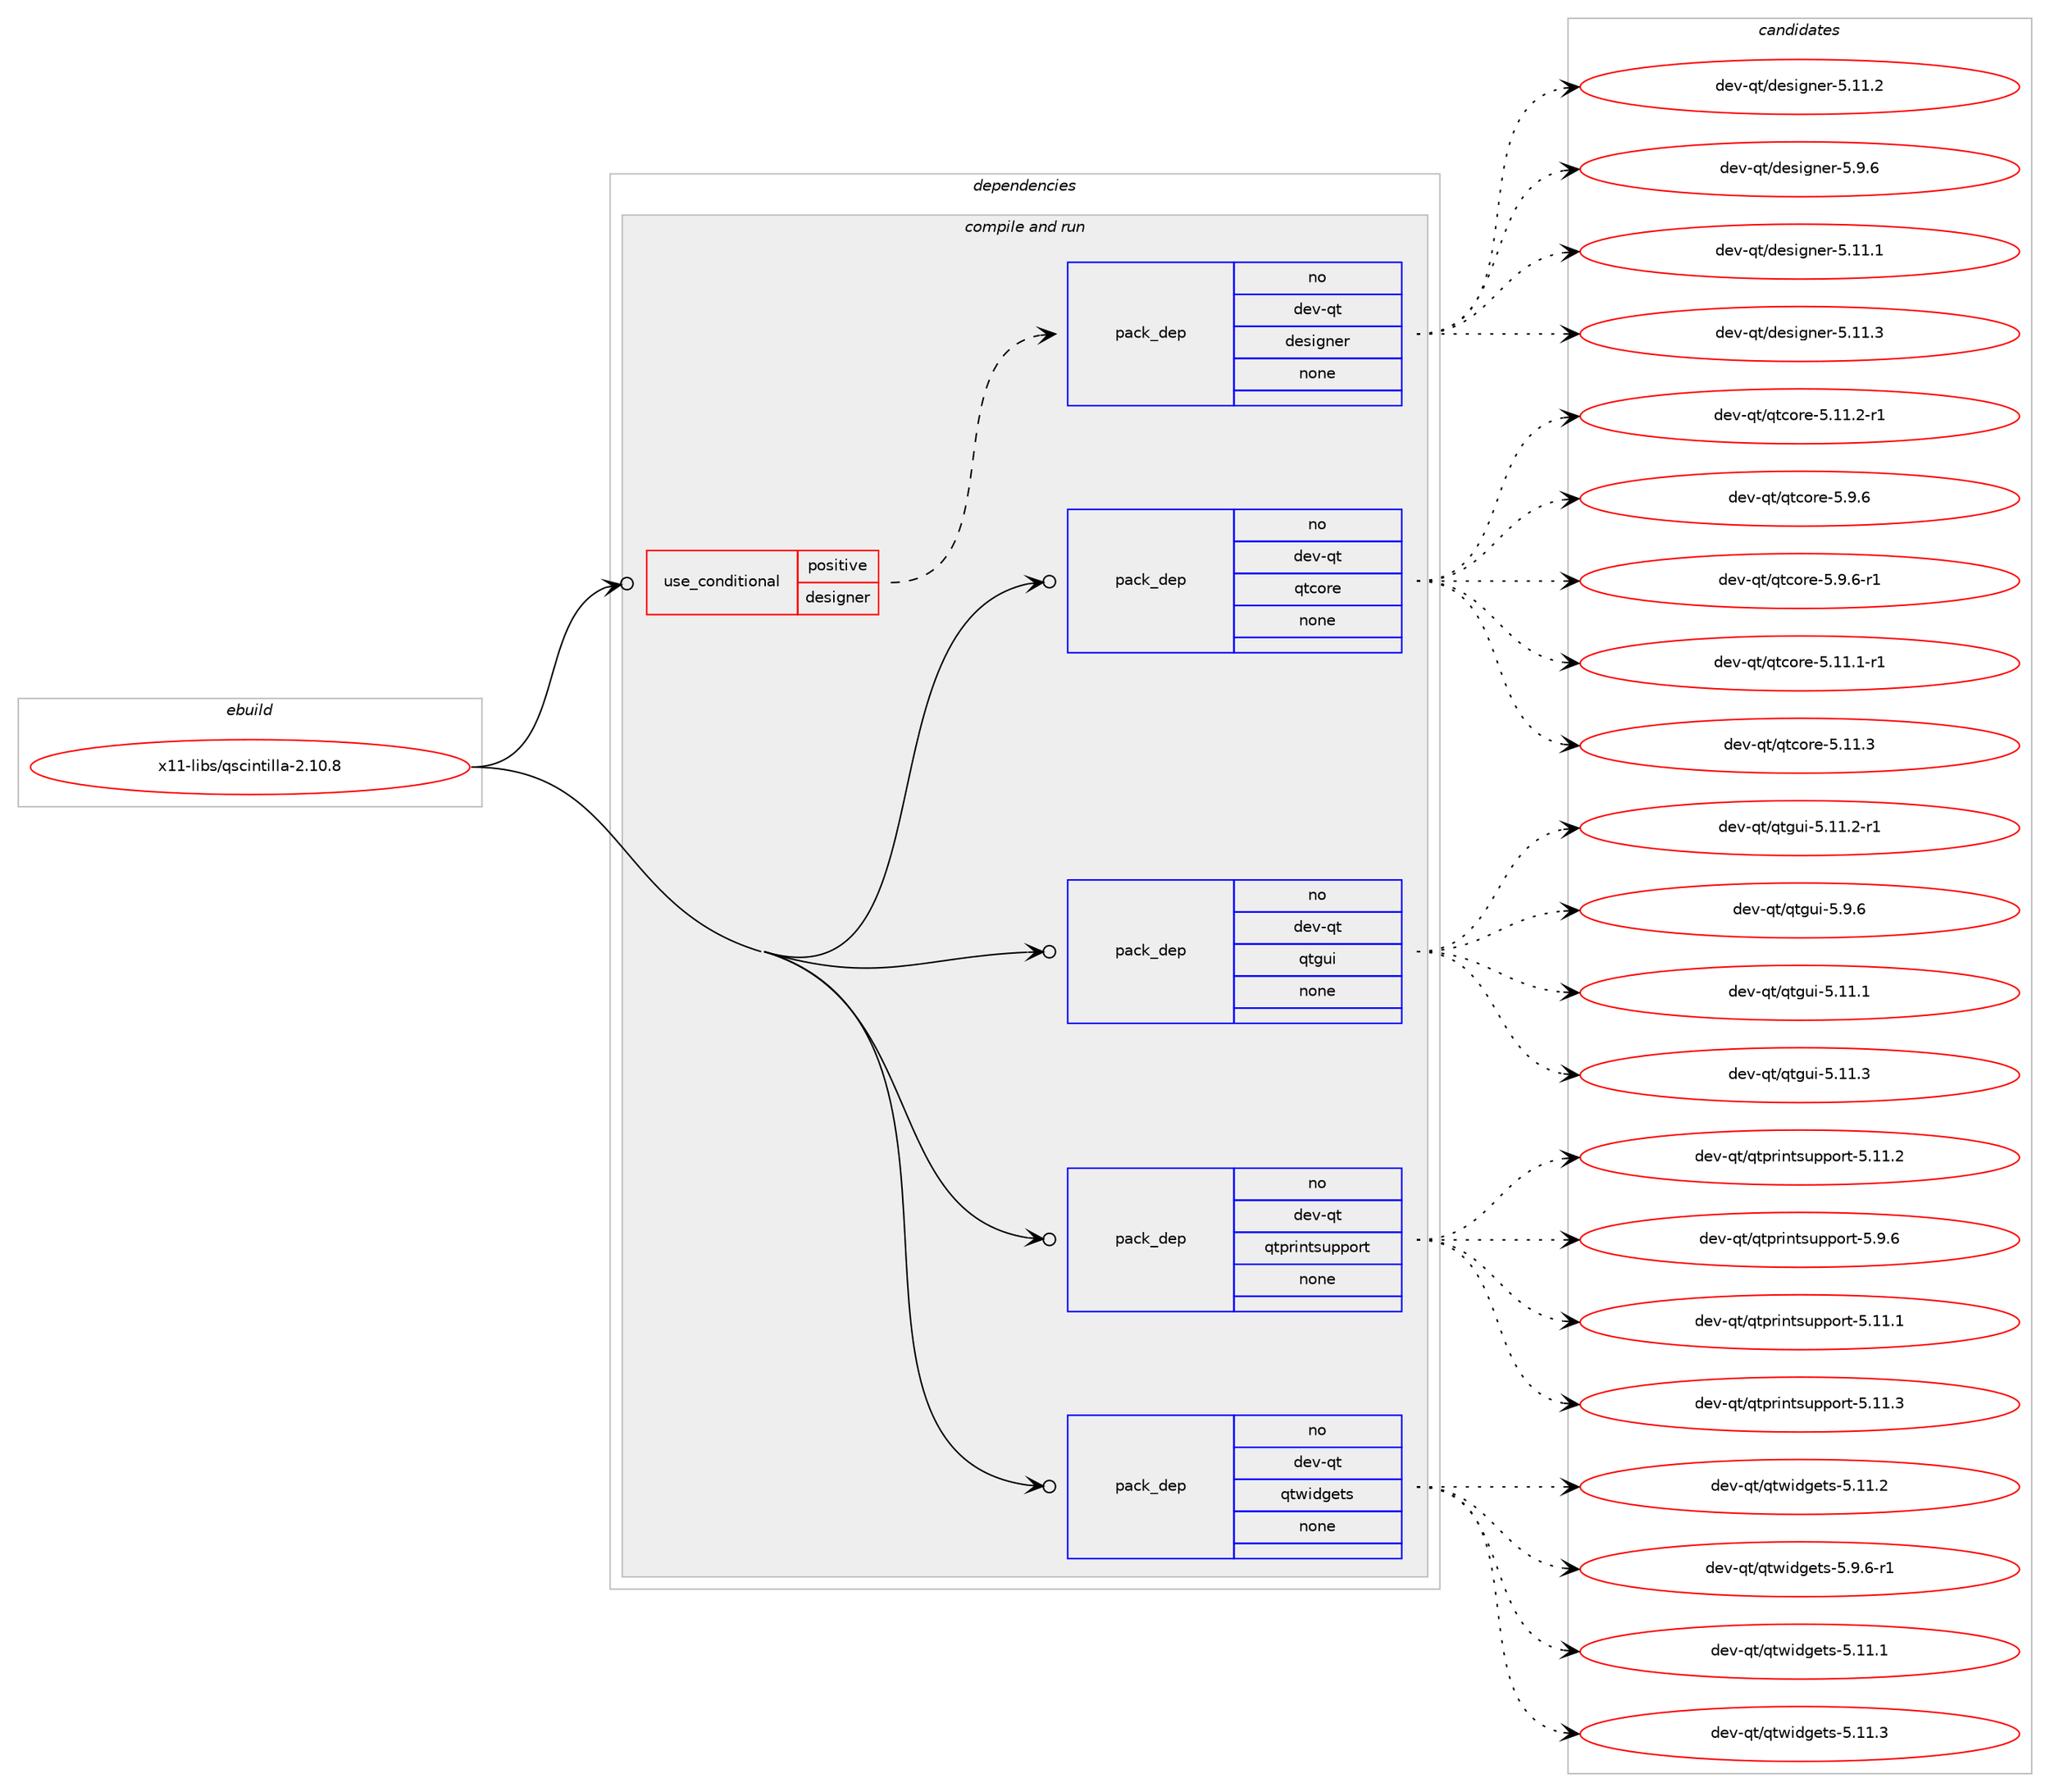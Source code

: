 digraph prolog {

# *************
# Graph options
# *************

newrank=true;
concentrate=true;
compound=true;
graph [rankdir=LR,fontname=Helvetica,fontsize=10,ranksep=1.5];#, ranksep=2.5, nodesep=0.2];
edge  [arrowhead=vee];
node  [fontname=Helvetica,fontsize=10];

# **********
# The ebuild
# **********

subgraph cluster_leftcol {
color=gray;
rank=same;
label=<<i>ebuild</i>>;
id [label="x11-libs/qscintilla-2.10.8", color=red, width=4, href="../x11-libs/qscintilla-2.10.8.svg"];
}

# ****************
# The dependencies
# ****************

subgraph cluster_midcol {
color=gray;
label=<<i>dependencies</i>>;
subgraph cluster_compile {
fillcolor="#eeeeee";
style=filled;
label=<<i>compile</i>>;
}
subgraph cluster_compileandrun {
fillcolor="#eeeeee";
style=filled;
label=<<i>compile and run</i>>;
subgraph cond1269 {
dependency8331 [label=<<TABLE BORDER="0" CELLBORDER="1" CELLSPACING="0" CELLPADDING="4"><TR><TD ROWSPAN="3" CELLPADDING="10">use_conditional</TD></TR><TR><TD>positive</TD></TR><TR><TD>designer</TD></TR></TABLE>>, shape=none, color=red];
subgraph pack6884 {
dependency8332 [label=<<TABLE BORDER="0" CELLBORDER="1" CELLSPACING="0" CELLPADDING="4" WIDTH="220"><TR><TD ROWSPAN="6" CELLPADDING="30">pack_dep</TD></TR><TR><TD WIDTH="110">no</TD></TR><TR><TD>dev-qt</TD></TR><TR><TD>designer</TD></TR><TR><TD>none</TD></TR><TR><TD></TD></TR></TABLE>>, shape=none, color=blue];
}
dependency8331:e -> dependency8332:w [weight=20,style="dashed",arrowhead="vee"];
}
id:e -> dependency8331:w [weight=20,style="solid",arrowhead="odotvee"];
subgraph pack6885 {
dependency8333 [label=<<TABLE BORDER="0" CELLBORDER="1" CELLSPACING="0" CELLPADDING="4" WIDTH="220"><TR><TD ROWSPAN="6" CELLPADDING="30">pack_dep</TD></TR><TR><TD WIDTH="110">no</TD></TR><TR><TD>dev-qt</TD></TR><TR><TD>qtcore</TD></TR><TR><TD>none</TD></TR><TR><TD></TD></TR></TABLE>>, shape=none, color=blue];
}
id:e -> dependency8333:w [weight=20,style="solid",arrowhead="odotvee"];
subgraph pack6886 {
dependency8334 [label=<<TABLE BORDER="0" CELLBORDER="1" CELLSPACING="0" CELLPADDING="4" WIDTH="220"><TR><TD ROWSPAN="6" CELLPADDING="30">pack_dep</TD></TR><TR><TD WIDTH="110">no</TD></TR><TR><TD>dev-qt</TD></TR><TR><TD>qtgui</TD></TR><TR><TD>none</TD></TR><TR><TD></TD></TR></TABLE>>, shape=none, color=blue];
}
id:e -> dependency8334:w [weight=20,style="solid",arrowhead="odotvee"];
subgraph pack6887 {
dependency8335 [label=<<TABLE BORDER="0" CELLBORDER="1" CELLSPACING="0" CELLPADDING="4" WIDTH="220"><TR><TD ROWSPAN="6" CELLPADDING="30">pack_dep</TD></TR><TR><TD WIDTH="110">no</TD></TR><TR><TD>dev-qt</TD></TR><TR><TD>qtprintsupport</TD></TR><TR><TD>none</TD></TR><TR><TD></TD></TR></TABLE>>, shape=none, color=blue];
}
id:e -> dependency8335:w [weight=20,style="solid",arrowhead="odotvee"];
subgraph pack6888 {
dependency8336 [label=<<TABLE BORDER="0" CELLBORDER="1" CELLSPACING="0" CELLPADDING="4" WIDTH="220"><TR><TD ROWSPAN="6" CELLPADDING="30">pack_dep</TD></TR><TR><TD WIDTH="110">no</TD></TR><TR><TD>dev-qt</TD></TR><TR><TD>qtwidgets</TD></TR><TR><TD>none</TD></TR><TR><TD></TD></TR></TABLE>>, shape=none, color=blue];
}
id:e -> dependency8336:w [weight=20,style="solid",arrowhead="odotvee"];
}
subgraph cluster_run {
fillcolor="#eeeeee";
style=filled;
label=<<i>run</i>>;
}
}

# **************
# The candidates
# **************

subgraph cluster_choices {
rank=same;
color=gray;
label=<<i>candidates</i>>;

subgraph choice6884 {
color=black;
nodesep=1;
choice100101118451131164710010111510510311010111445534649494650 [label="dev-qt/designer-5.11.2", color=red, width=4,href="../dev-qt/designer-5.11.2.svg"];
choice1001011184511311647100101115105103110101114455346574654 [label="dev-qt/designer-5.9.6", color=red, width=4,href="../dev-qt/designer-5.9.6.svg"];
choice100101118451131164710010111510510311010111445534649494649 [label="dev-qt/designer-5.11.1", color=red, width=4,href="../dev-qt/designer-5.11.1.svg"];
choice100101118451131164710010111510510311010111445534649494651 [label="dev-qt/designer-5.11.3", color=red, width=4,href="../dev-qt/designer-5.11.3.svg"];
dependency8332:e -> choice100101118451131164710010111510510311010111445534649494650:w [style=dotted,weight="100"];
dependency8332:e -> choice1001011184511311647100101115105103110101114455346574654:w [style=dotted,weight="100"];
dependency8332:e -> choice100101118451131164710010111510510311010111445534649494649:w [style=dotted,weight="100"];
dependency8332:e -> choice100101118451131164710010111510510311010111445534649494651:w [style=dotted,weight="100"];
}
subgraph choice6885 {
color=black;
nodesep=1;
choice100101118451131164711311699111114101455346494946504511449 [label="dev-qt/qtcore-5.11.2-r1", color=red, width=4,href="../dev-qt/qtcore-5.11.2-r1.svg"];
choice100101118451131164711311699111114101455346574654 [label="dev-qt/qtcore-5.9.6", color=red, width=4,href="../dev-qt/qtcore-5.9.6.svg"];
choice1001011184511311647113116991111141014553465746544511449 [label="dev-qt/qtcore-5.9.6-r1", color=red, width=4,href="../dev-qt/qtcore-5.9.6-r1.svg"];
choice100101118451131164711311699111114101455346494946494511449 [label="dev-qt/qtcore-5.11.1-r1", color=red, width=4,href="../dev-qt/qtcore-5.11.1-r1.svg"];
choice10010111845113116471131169911111410145534649494651 [label="dev-qt/qtcore-5.11.3", color=red, width=4,href="../dev-qt/qtcore-5.11.3.svg"];
dependency8333:e -> choice100101118451131164711311699111114101455346494946504511449:w [style=dotted,weight="100"];
dependency8333:e -> choice100101118451131164711311699111114101455346574654:w [style=dotted,weight="100"];
dependency8333:e -> choice1001011184511311647113116991111141014553465746544511449:w [style=dotted,weight="100"];
dependency8333:e -> choice100101118451131164711311699111114101455346494946494511449:w [style=dotted,weight="100"];
dependency8333:e -> choice10010111845113116471131169911111410145534649494651:w [style=dotted,weight="100"];
}
subgraph choice6886 {
color=black;
nodesep=1;
choice1001011184511311647113116103117105455346494946504511449 [label="dev-qt/qtgui-5.11.2-r1", color=red, width=4,href="../dev-qt/qtgui-5.11.2-r1.svg"];
choice1001011184511311647113116103117105455346574654 [label="dev-qt/qtgui-5.9.6", color=red, width=4,href="../dev-qt/qtgui-5.9.6.svg"];
choice100101118451131164711311610311710545534649494649 [label="dev-qt/qtgui-5.11.1", color=red, width=4,href="../dev-qt/qtgui-5.11.1.svg"];
choice100101118451131164711311610311710545534649494651 [label="dev-qt/qtgui-5.11.3", color=red, width=4,href="../dev-qt/qtgui-5.11.3.svg"];
dependency8334:e -> choice1001011184511311647113116103117105455346494946504511449:w [style=dotted,weight="100"];
dependency8334:e -> choice1001011184511311647113116103117105455346574654:w [style=dotted,weight="100"];
dependency8334:e -> choice100101118451131164711311610311710545534649494649:w [style=dotted,weight="100"];
dependency8334:e -> choice100101118451131164711311610311710545534649494651:w [style=dotted,weight="100"];
}
subgraph choice6887 {
color=black;
nodesep=1;
choice100101118451131164711311611211410511011611511711211211111411645534649494650 [label="dev-qt/qtprintsupport-5.11.2", color=red, width=4,href="../dev-qt/qtprintsupport-5.11.2.svg"];
choice1001011184511311647113116112114105110116115117112112111114116455346574654 [label="dev-qt/qtprintsupport-5.9.6", color=red, width=4,href="../dev-qt/qtprintsupport-5.9.6.svg"];
choice100101118451131164711311611211410511011611511711211211111411645534649494649 [label="dev-qt/qtprintsupport-5.11.1", color=red, width=4,href="../dev-qt/qtprintsupport-5.11.1.svg"];
choice100101118451131164711311611211410511011611511711211211111411645534649494651 [label="dev-qt/qtprintsupport-5.11.3", color=red, width=4,href="../dev-qt/qtprintsupport-5.11.3.svg"];
dependency8335:e -> choice100101118451131164711311611211410511011611511711211211111411645534649494650:w [style=dotted,weight="100"];
dependency8335:e -> choice1001011184511311647113116112114105110116115117112112111114116455346574654:w [style=dotted,weight="100"];
dependency8335:e -> choice100101118451131164711311611211410511011611511711211211111411645534649494649:w [style=dotted,weight="100"];
dependency8335:e -> choice100101118451131164711311611211410511011611511711211211111411645534649494651:w [style=dotted,weight="100"];
}
subgraph choice6888 {
color=black;
nodesep=1;
choice100101118451131164711311611910510010310111611545534649494650 [label="dev-qt/qtwidgets-5.11.2", color=red, width=4,href="../dev-qt/qtwidgets-5.11.2.svg"];
choice10010111845113116471131161191051001031011161154553465746544511449 [label="dev-qt/qtwidgets-5.9.6-r1", color=red, width=4,href="../dev-qt/qtwidgets-5.9.6-r1.svg"];
choice100101118451131164711311611910510010310111611545534649494649 [label="dev-qt/qtwidgets-5.11.1", color=red, width=4,href="../dev-qt/qtwidgets-5.11.1.svg"];
choice100101118451131164711311611910510010310111611545534649494651 [label="dev-qt/qtwidgets-5.11.3", color=red, width=4,href="../dev-qt/qtwidgets-5.11.3.svg"];
dependency8336:e -> choice100101118451131164711311611910510010310111611545534649494650:w [style=dotted,weight="100"];
dependency8336:e -> choice10010111845113116471131161191051001031011161154553465746544511449:w [style=dotted,weight="100"];
dependency8336:e -> choice100101118451131164711311611910510010310111611545534649494649:w [style=dotted,weight="100"];
dependency8336:e -> choice100101118451131164711311611910510010310111611545534649494651:w [style=dotted,weight="100"];
}
}

}
